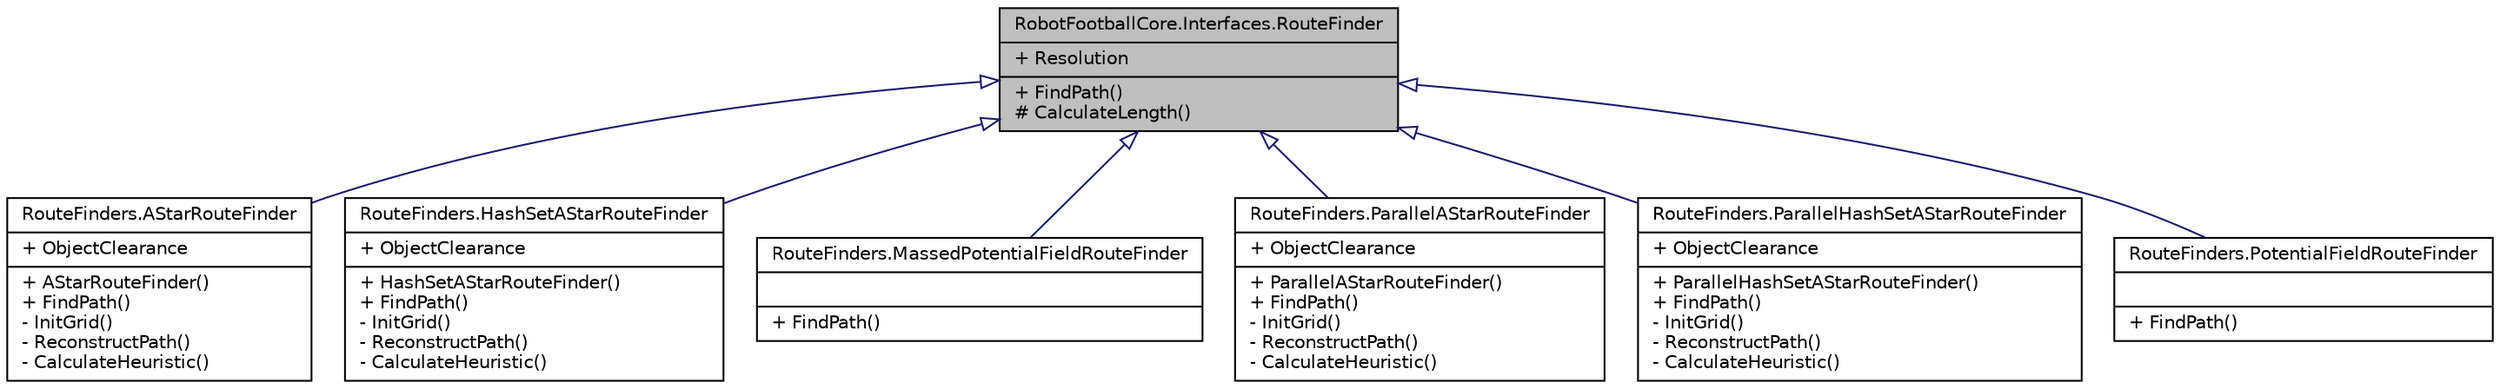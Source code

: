 digraph G
{
  edge [fontname="Helvetica",fontsize="10",labelfontname="Helvetica",labelfontsize="10"];
  node [fontname="Helvetica",fontsize="10",shape=record];
  Node1 [label="{RobotFootballCore.Interfaces.RouteFinder\n|+ Resolution\l|+ FindPath()\l# CalculateLength()\l}",height=0.2,width=0.4,color="black", fillcolor="grey75", style="filled" fontcolor="black"];
  Node1 -> Node2 [dir="back",color="midnightblue",fontsize="10",style="solid",arrowtail="onormal",fontname="Helvetica"];
  Node2 [label="{RouteFinders.AStarRouteFinder\n|+ ObjectClearance\l|+ AStarRouteFinder()\l+ FindPath()\l- InitGrid()\l- ReconstructPath()\l- CalculateHeuristic()\l}",height=0.2,width=0.4,color="black", fillcolor="white", style="filled",URL="$class_route_finders_1_1_a_star_route_finder.html"];
  Node1 -> Node3 [dir="back",color="midnightblue",fontsize="10",style="solid",arrowtail="onormal",fontname="Helvetica"];
  Node3 [label="{RouteFinders.HashSetAStarRouteFinder\n|+ ObjectClearance\l|+ HashSetAStarRouteFinder()\l+ FindPath()\l- InitGrid()\l- ReconstructPath()\l- CalculateHeuristic()\l}",height=0.2,width=0.4,color="black", fillcolor="white", style="filled",URL="$class_route_finders_1_1_hash_set_a_star_route_finder.html"];
  Node1 -> Node4 [dir="back",color="midnightblue",fontsize="10",style="solid",arrowtail="onormal",fontname="Helvetica"];
  Node4 [label="{RouteFinders.MassedPotentialFieldRouteFinder\n||+ FindPath()\l}",height=0.2,width=0.4,color="black", fillcolor="white", style="filled",URL="$class_route_finders_1_1_massed_potential_field_route_finder.html"];
  Node1 -> Node5 [dir="back",color="midnightblue",fontsize="10",style="solid",arrowtail="onormal",fontname="Helvetica"];
  Node5 [label="{RouteFinders.ParallelAStarRouteFinder\n|+ ObjectClearance\l|+ ParallelAStarRouteFinder()\l+ FindPath()\l- InitGrid()\l- ReconstructPath()\l- CalculateHeuristic()\l}",height=0.2,width=0.4,color="black", fillcolor="white", style="filled",URL="$class_route_finders_1_1_parallel_a_star_route_finder.html"];
  Node1 -> Node6 [dir="back",color="midnightblue",fontsize="10",style="solid",arrowtail="onormal",fontname="Helvetica"];
  Node6 [label="{RouteFinders.ParallelHashSetAStarRouteFinder\n|+ ObjectClearance\l|+ ParallelHashSetAStarRouteFinder()\l+ FindPath()\l- InitGrid()\l- ReconstructPath()\l- CalculateHeuristic()\l}",height=0.2,width=0.4,color="black", fillcolor="white", style="filled",URL="$class_route_finders_1_1_parallel_hash_set_a_star_route_finder.html"];
  Node1 -> Node7 [dir="back",color="midnightblue",fontsize="10",style="solid",arrowtail="onormal",fontname="Helvetica"];
  Node7 [label="{RouteFinders.PotentialFieldRouteFinder\n||+ FindPath()\l}",height=0.2,width=0.4,color="black", fillcolor="white", style="filled",URL="$class_route_finders_1_1_potential_field_route_finder.html"];
}
